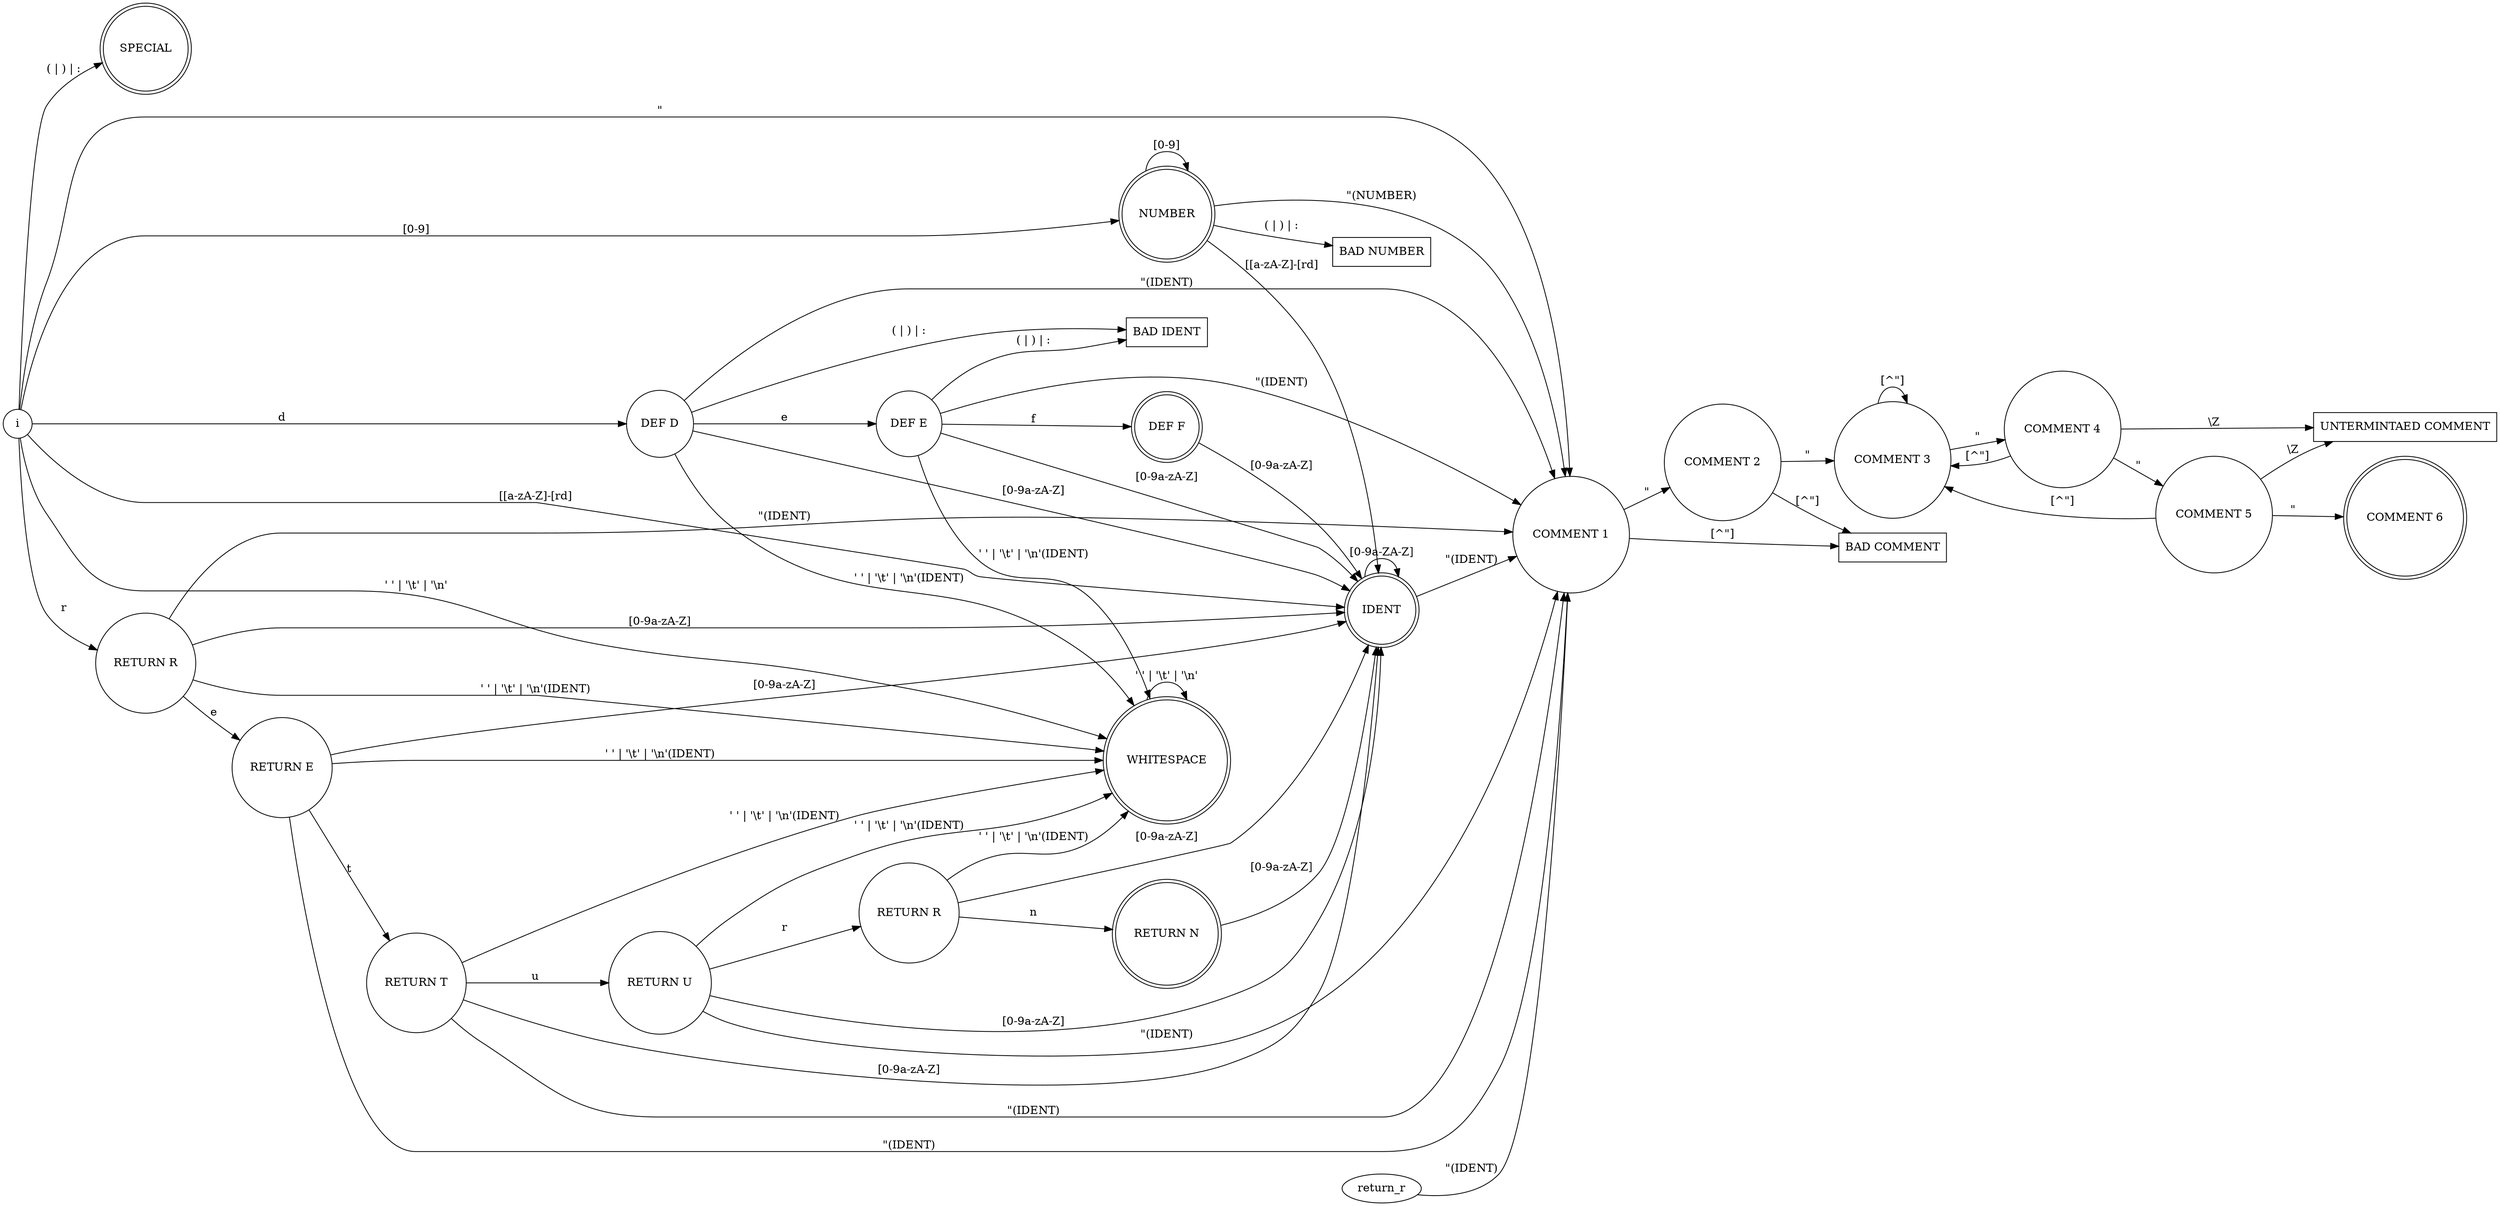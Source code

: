 digraph {
  rankdir = LR
  i [shape = circle, label = "i"]
  special [shape = doublecircle, label = "SPECIAL"]
  comment_1 [shape = circle, label = "COMMENT 1"]
  comment_2 [shape = circle, label = "COMMENT 2"]
  comment_3 [shape = circle, label = "COMMENT 3"]
  comment_4 [shape = circle, label = "COMMENT 4"]
  comment_5 [shape = circle, label = "COMMENT 5"]
  comment_6 [shape = doublecircle, label = "COMMENT 6"]
  error_bad_comment [shape = rectangle, label = "BAD COMMENT"]
  error_bad_ident [shape = rectangle, label = "BAD IDENT"]
  error_unterminated_comment [shape = rectangle, label = "UNTERMINTAED COMMENT"]
  whitespace [shape = doublecircle, label = "WHITESPACE"]
  number [shape = doublecircle, label = "NUMBER"]
  ident [shape = doublecircle, label = "IDENT"]
  def_d [shape = circle, label = "DEF D"]
  def_e [shape = circle, label = "DEF E"]
  def_f [shape = doublecircle, label = "DEF F"]
  return_r1 [shape = circle, label = "RETURN R"]
  return_e [shape = circle, label = "RETURN E"]
  return_t [shape = circle, label = "RETURN T"]
  return_u [shape = circle, label = "RETURN U"]
  return_r2 [shape = circle, label = "RETURN R"]
  return_n [shape = doublecircle, label = "RETURN N"]
  error_bad_number [shape = rectangle, label = "BAD NUMBER"]

  i -> special [label = "( | ) | :"]
  i -> whitespace [label = "'\ ' | '\\t' | '\\n'"]
  whitespace -> whitespace [label = "'\ ' | '\\t' | '\\n'"]
  i -> number [label = "[0-9]"]
  number -> number [label = "[0-9]"]
  number -> comment_1 [label = "\"(NUMBER)"]
  number -> ident [label = "[[a-zA-Z]-[rd]"]
  number -> error_bad_number [label = "( | ) | :"]
  i -> ident [label = "[[a-zA-Z]-[rd]"]
  ident -> ident [label = "[0-9a-ZA-Z]"]
  ident -> comment_1 [label = "\"(IDENT)"]
  i -> comment_1 [label = "\""]
  comment_1 -> comment_2 [label = "\""]
  comment_1 -> error_bad_comment [label = "[^\"]"]
  comment_2 -> comment_3 [label = "\""]
  comment_2 -> error_bad_comment [label = "[^\"]"]
  comment_3 -> comment_3 [label = "[^\"]"]
  comment_3 -> comment_4 [label = "\""]
  comment_4 -> error_unterminated_comment [label = "\\Z"]
  comment_4 -> comment_5 [label = "\""]
  comment_4 -> comment_3 [label = "[^\"]"]
  comment_5 -> comment_6 [label = "\""]
  comment_5 -> error_unterminated_comment [label = "\\Z"]
  comment_5 -> comment_3 [label = "[^\"]"]
  i -> def_d [label = "d"]
  def_d -> def_e [label = "e"]
  def_d -> comment_1 [label = "\"(IDENT)"]
  def_d -> ident [label = "[0-9a-zA-Z]"]
  def_d -> whitespace [label = "'\ ' | '\\t' | '\\n'(IDENT)"]
  def_d -> error_bad_ident [label = "( | ) | :"]
  def_e -> def_f [label = "f"]
  def_e -> comment_1 [label = "\"(IDENT)"]
  def_e -> ident [label = "[0-9a-zA-Z]"]
  def_e -> whitespace [label = "'\ ' | '\\t' | '\\n'(IDENT)"]
  def_e -> error_bad_ident [label = "( | ) | :"]
  def_f -> ident [label = "[0-9a-zA-Z]"]
  i -> return_r1 [label = "r"]
  return_r1 -> return_e [label = "e"]
  return_r1 -> ident [label = "[0-9a-zA-Z]"]
  return_r1 -> comment_1 [label = "\"(IDENT)"]
  return_r1 -> whitespace [label = "'\ ' | '\\t' | '\\n'(IDENT)"]
  return_e -> return_t [label = "t"]
  return_e -> comment_1 [label = "\"(IDENT)"]
  return_e -> ident [label = "[0-9a-zA-Z]"]
  return_e -> whitespace [label = "'\ ' | '\\t' | '\\n'(IDENT)"]
  return_t -> return_u [label = "u"]
  return_t -> comment_1 [label = "\"(IDENT)"]
  return_t -> ident [label = "[0-9a-zA-Z]"]
  return_t -> whitespace [label = "'\ ' | '\\t' | '\\n'(IDENT)"]
  return_u -> return_r2 [label = "r"]
  return_u -> comment_1 [label = "\"(IDENT)"]
  return_u -> ident [label = "[0-9a-zA-Z]"]
  return_u -> whitespace [label = "'\ ' | '\\t' | '\\n'(IDENT)"]
  return_r2 -> return_n [label = "n"]
  return_r -> comment_1 [label = "\"(IDENT)"]
  return_r2 -> ident [label = "[0-9a-zA-Z]"]
  return_r2 -> whitespace [label = "'\ ' | '\\t' | '\\n'(IDENT)"]
  return_n -> ident [label = "[0-9a-zA-Z]"]
}
